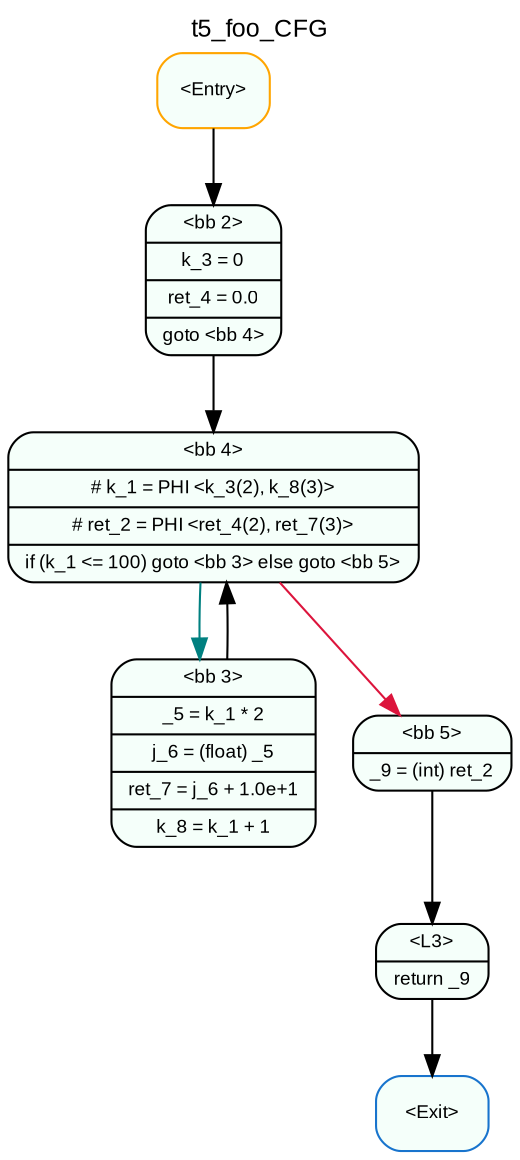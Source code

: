 digraph t5_foo_CFG { 
	label=t5_foo_CFG
	center=true
	labelloc=top
	fontname=Arial
	fontsize=12
	edge[fontname=Arial, fontsize=10]
	node[fontname=Arial, fontsize=9]

		Node_0 -> Node_1 [color=black]
		Node_1 -> Node_2 [color=black]
		Node_2 -> Node_3 [color=teal]
		Node_3 -> Node_2 [color=black]
		Node_2 -> Node_4 [color=crimson]
		Node_4 -> Node_5 [color=black]
		Node_5 -> Node_6 [color=black]

	Node_5 [fillcolor=mintcream, color=black, shape=Mrecord, style=filled, label="{ \<L3\>|return _9 }"]
	Node_1 [fillcolor=mintcream, color=black, shape=Mrecord, style=filled, label="{ \<bb 2\>|k_3 = 0|ret_4 = 0.0|goto \<bb 4\> }"]
	Node_6 [fillcolor=mintcream, color=dodgerblue3, shape=Mrecord, style=filled, label="{ \<Exit\> }"]
	Node_0 [fillcolor=mintcream, color=orange, shape=Mrecord, style=filled, label="{ \<Entry\> }"]
	Node_2 [fillcolor=mintcream, color=black, shape=Mrecord, style=filled, label="{ \<bb 4\>|# k_1 = PHI \<k_3(2), k_8(3)\>|# ret_2 = PHI \<ret_4(2), ret_7(3)\>|if (k_1 \<= 100) goto \<bb 3\> else goto \<bb 5\> }"]
	Node_4 [fillcolor=mintcream, color=black, shape=Mrecord, style=filled, label="{ \<bb 5\>|_9 = (int) ret_2 }"]
	Node_3 [fillcolor=mintcream, color=black, shape=Mrecord, style=filled, label="{ \<bb 3\>|_5 = k_1 * 2|j_6 = (float) _5|ret_7 = j_6 + 1.0e+1|k_8 = k_1 + 1 }"]
}
